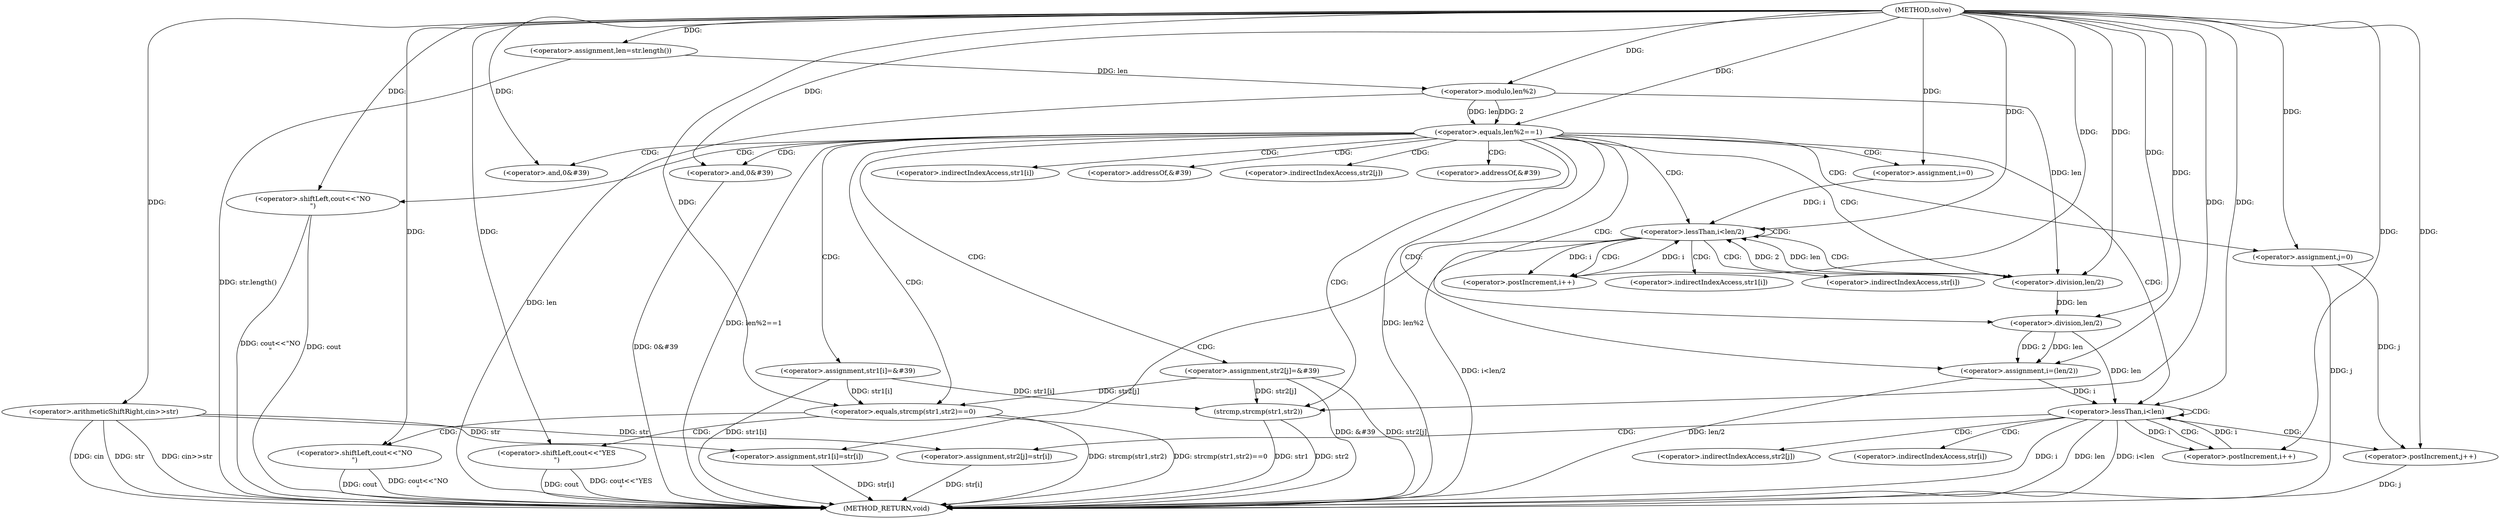 digraph "solve" {  
"1000103" [label = "(METHOD,solve)" ]
"1000203" [label = "(METHOD_RETURN,void)" ]
"1000108" [label = "(<operator>.arithmeticShiftRight,cin>>str)" ]
"1000112" [label = "(<operator>.assignment,len=str.length())" ]
"1000116" [label = "(<operator>.equals,len%2==1)" ]
"1000121" [label = "(<operator>.shiftLeft,cout<<\"NO\n\")" ]
"1000117" [label = "(<operator>.modulo,len%2)" ]
"1000147" [label = "(<operator>.assignment,str1[i]=&#39)" ]
"1000153" [label = "(<operator>.and,0&#39)" ]
"1000181" [label = "(<operator>.assignment,str2[j]=&#39)" ]
"1000187" [label = "(<operator>.and,0&#39)" ]
"1000129" [label = "(<operator>.assignment,i=0)" ]
"1000132" [label = "(<operator>.lessThan,i<len/2)" ]
"1000137" [label = "(<operator>.postIncrement,i++)" ]
"1000166" [label = "(<operator>.lessThan,i<len)" ]
"1000174" [label = "(<operator>.assignment,str2[j]=str[i])" ]
"1000191" [label = "(<operator>.equals,strcmp(str1,str2)==0)" ]
"1000196" [label = "(<operator>.shiftLeft,cout<<\"YES\n\")" ]
"1000140" [label = "(<operator>.assignment,str1[i]=str[i])" ]
"1000158" [label = "(<operator>.assignment,i=(len/2))" ]
"1000163" [label = "(<operator>.assignment,j=0)" ]
"1000170" [label = "(<operator>.postIncrement,j++)" ]
"1000172" [label = "(<operator>.postIncrement,i++)" ]
"1000200" [label = "(<operator>.shiftLeft,cout<<\"NO\n\")" ]
"1000134" [label = "(<operator>.division,len/2)" ]
"1000192" [label = "(strcmp,strcmp(str1,str2))" ]
"1000160" [label = "(<operator>.division,len/2)" ]
"1000148" [label = "(<operator>.indirectIndexAccess,str1[i])" ]
"1000151" [label = "(<operator>.addressOf,&#39)" ]
"1000182" [label = "(<operator>.indirectIndexAccess,str2[j])" ]
"1000185" [label = "(<operator>.addressOf,&#39)" ]
"1000175" [label = "(<operator>.indirectIndexAccess,str2[j])" ]
"1000178" [label = "(<operator>.indirectIndexAccess,str[i])" ]
"1000141" [label = "(<operator>.indirectIndexAccess,str1[i])" ]
"1000144" [label = "(<operator>.indirectIndexAccess,str[i])" ]
  "1000108" -> "1000203"  [ label = "DDG: str"] 
  "1000108" -> "1000203"  [ label = "DDG: cin>>str"] 
  "1000112" -> "1000203"  [ label = "DDG: str.length()"] 
  "1000117" -> "1000203"  [ label = "DDG: len"] 
  "1000116" -> "1000203"  [ label = "DDG: len%2"] 
  "1000116" -> "1000203"  [ label = "DDG: len%2==1"] 
  "1000132" -> "1000203"  [ label = "DDG: i<len/2"] 
  "1000147" -> "1000203"  [ label = "DDG: str1[i]"] 
  "1000158" -> "1000203"  [ label = "DDG: len/2"] 
  "1000163" -> "1000203"  [ label = "DDG: j"] 
  "1000166" -> "1000203"  [ label = "DDG: i"] 
  "1000166" -> "1000203"  [ label = "DDG: len"] 
  "1000166" -> "1000203"  [ label = "DDG: i<len"] 
  "1000181" -> "1000203"  [ label = "DDG: str2[j]"] 
  "1000181" -> "1000203"  [ label = "DDG: &#39"] 
  "1000187" -> "1000203"  [ label = "DDG: 0&#39"] 
  "1000192" -> "1000203"  [ label = "DDG: str1"] 
  "1000192" -> "1000203"  [ label = "DDG: str2"] 
  "1000191" -> "1000203"  [ label = "DDG: strcmp(str1,str2)"] 
  "1000191" -> "1000203"  [ label = "DDG: strcmp(str1,str2)==0"] 
  "1000200" -> "1000203"  [ label = "DDG: cout"] 
  "1000200" -> "1000203"  [ label = "DDG: cout<<\"NO\n\""] 
  "1000196" -> "1000203"  [ label = "DDG: cout"] 
  "1000196" -> "1000203"  [ label = "DDG: cout<<\"YES\n\""] 
  "1000174" -> "1000203"  [ label = "DDG: str[i]"] 
  "1000170" -> "1000203"  [ label = "DDG: j"] 
  "1000140" -> "1000203"  [ label = "DDG: str[i]"] 
  "1000121" -> "1000203"  [ label = "DDG: cout"] 
  "1000121" -> "1000203"  [ label = "DDG: cout<<\"NO\n\""] 
  "1000108" -> "1000203"  [ label = "DDG: cin"] 
  "1000103" -> "1000112"  [ label = "DDG: "] 
  "1000103" -> "1000108"  [ label = "DDG: "] 
  "1000117" -> "1000116"  [ label = "DDG: len"] 
  "1000117" -> "1000116"  [ label = "DDG: 2"] 
  "1000103" -> "1000116"  [ label = "DDG: "] 
  "1000103" -> "1000121"  [ label = "DDG: "] 
  "1000112" -> "1000117"  [ label = "DDG: len"] 
  "1000103" -> "1000117"  [ label = "DDG: "] 
  "1000103" -> "1000129"  [ label = "DDG: "] 
  "1000103" -> "1000153"  [ label = "DDG: "] 
  "1000108" -> "1000174"  [ label = "DDG: str"] 
  "1000103" -> "1000187"  [ label = "DDG: "] 
  "1000129" -> "1000132"  [ label = "DDG: i"] 
  "1000137" -> "1000132"  [ label = "DDG: i"] 
  "1000103" -> "1000132"  [ label = "DDG: "] 
  "1000134" -> "1000132"  [ label = "DDG: 2"] 
  "1000134" -> "1000132"  [ label = "DDG: len"] 
  "1000132" -> "1000137"  [ label = "DDG: i"] 
  "1000103" -> "1000137"  [ label = "DDG: "] 
  "1000108" -> "1000140"  [ label = "DDG: str"] 
  "1000160" -> "1000158"  [ label = "DDG: 2"] 
  "1000160" -> "1000158"  [ label = "DDG: len"] 
  "1000103" -> "1000163"  [ label = "DDG: "] 
  "1000158" -> "1000166"  [ label = "DDG: i"] 
  "1000172" -> "1000166"  [ label = "DDG: i"] 
  "1000103" -> "1000166"  [ label = "DDG: "] 
  "1000160" -> "1000166"  [ label = "DDG: len"] 
  "1000147" -> "1000191"  [ label = "DDG: str1[i]"] 
  "1000103" -> "1000191"  [ label = "DDG: "] 
  "1000181" -> "1000191"  [ label = "DDG: str2[j]"] 
  "1000103" -> "1000196"  [ label = "DDG: "] 
  "1000117" -> "1000134"  [ label = "DDG: len"] 
  "1000103" -> "1000134"  [ label = "DDG: "] 
  "1000103" -> "1000158"  [ label = "DDG: "] 
  "1000163" -> "1000170"  [ label = "DDG: j"] 
  "1000103" -> "1000170"  [ label = "DDG: "] 
  "1000166" -> "1000172"  [ label = "DDG: i"] 
  "1000103" -> "1000172"  [ label = "DDG: "] 
  "1000147" -> "1000192"  [ label = "DDG: str1[i]"] 
  "1000103" -> "1000192"  [ label = "DDG: "] 
  "1000181" -> "1000192"  [ label = "DDG: str2[j]"] 
  "1000103" -> "1000200"  [ label = "DDG: "] 
  "1000134" -> "1000160"  [ label = "DDG: len"] 
  "1000103" -> "1000160"  [ label = "DDG: "] 
  "1000116" -> "1000153"  [ label = "CDG: "] 
  "1000116" -> "1000191"  [ label = "CDG: "] 
  "1000116" -> "1000182"  [ label = "CDG: "] 
  "1000116" -> "1000166"  [ label = "CDG: "] 
  "1000116" -> "1000148"  [ label = "CDG: "] 
  "1000116" -> "1000163"  [ label = "CDG: "] 
  "1000116" -> "1000121"  [ label = "CDG: "] 
  "1000116" -> "1000158"  [ label = "CDG: "] 
  "1000116" -> "1000132"  [ label = "CDG: "] 
  "1000116" -> "1000129"  [ label = "CDG: "] 
  "1000116" -> "1000147"  [ label = "CDG: "] 
  "1000116" -> "1000151"  [ label = "CDG: "] 
  "1000116" -> "1000160"  [ label = "CDG: "] 
  "1000116" -> "1000192"  [ label = "CDG: "] 
  "1000116" -> "1000187"  [ label = "CDG: "] 
  "1000116" -> "1000181"  [ label = "CDG: "] 
  "1000116" -> "1000134"  [ label = "CDG: "] 
  "1000116" -> "1000185"  [ label = "CDG: "] 
  "1000132" -> "1000141"  [ label = "CDG: "] 
  "1000132" -> "1000144"  [ label = "CDG: "] 
  "1000132" -> "1000132"  [ label = "CDG: "] 
  "1000132" -> "1000137"  [ label = "CDG: "] 
  "1000132" -> "1000140"  [ label = "CDG: "] 
  "1000132" -> "1000134"  [ label = "CDG: "] 
  "1000166" -> "1000174"  [ label = "CDG: "] 
  "1000166" -> "1000166"  [ label = "CDG: "] 
  "1000166" -> "1000172"  [ label = "CDG: "] 
  "1000166" -> "1000178"  [ label = "CDG: "] 
  "1000166" -> "1000175"  [ label = "CDG: "] 
  "1000166" -> "1000170"  [ label = "CDG: "] 
  "1000191" -> "1000200"  [ label = "CDG: "] 
  "1000191" -> "1000196"  [ label = "CDG: "] 
}
